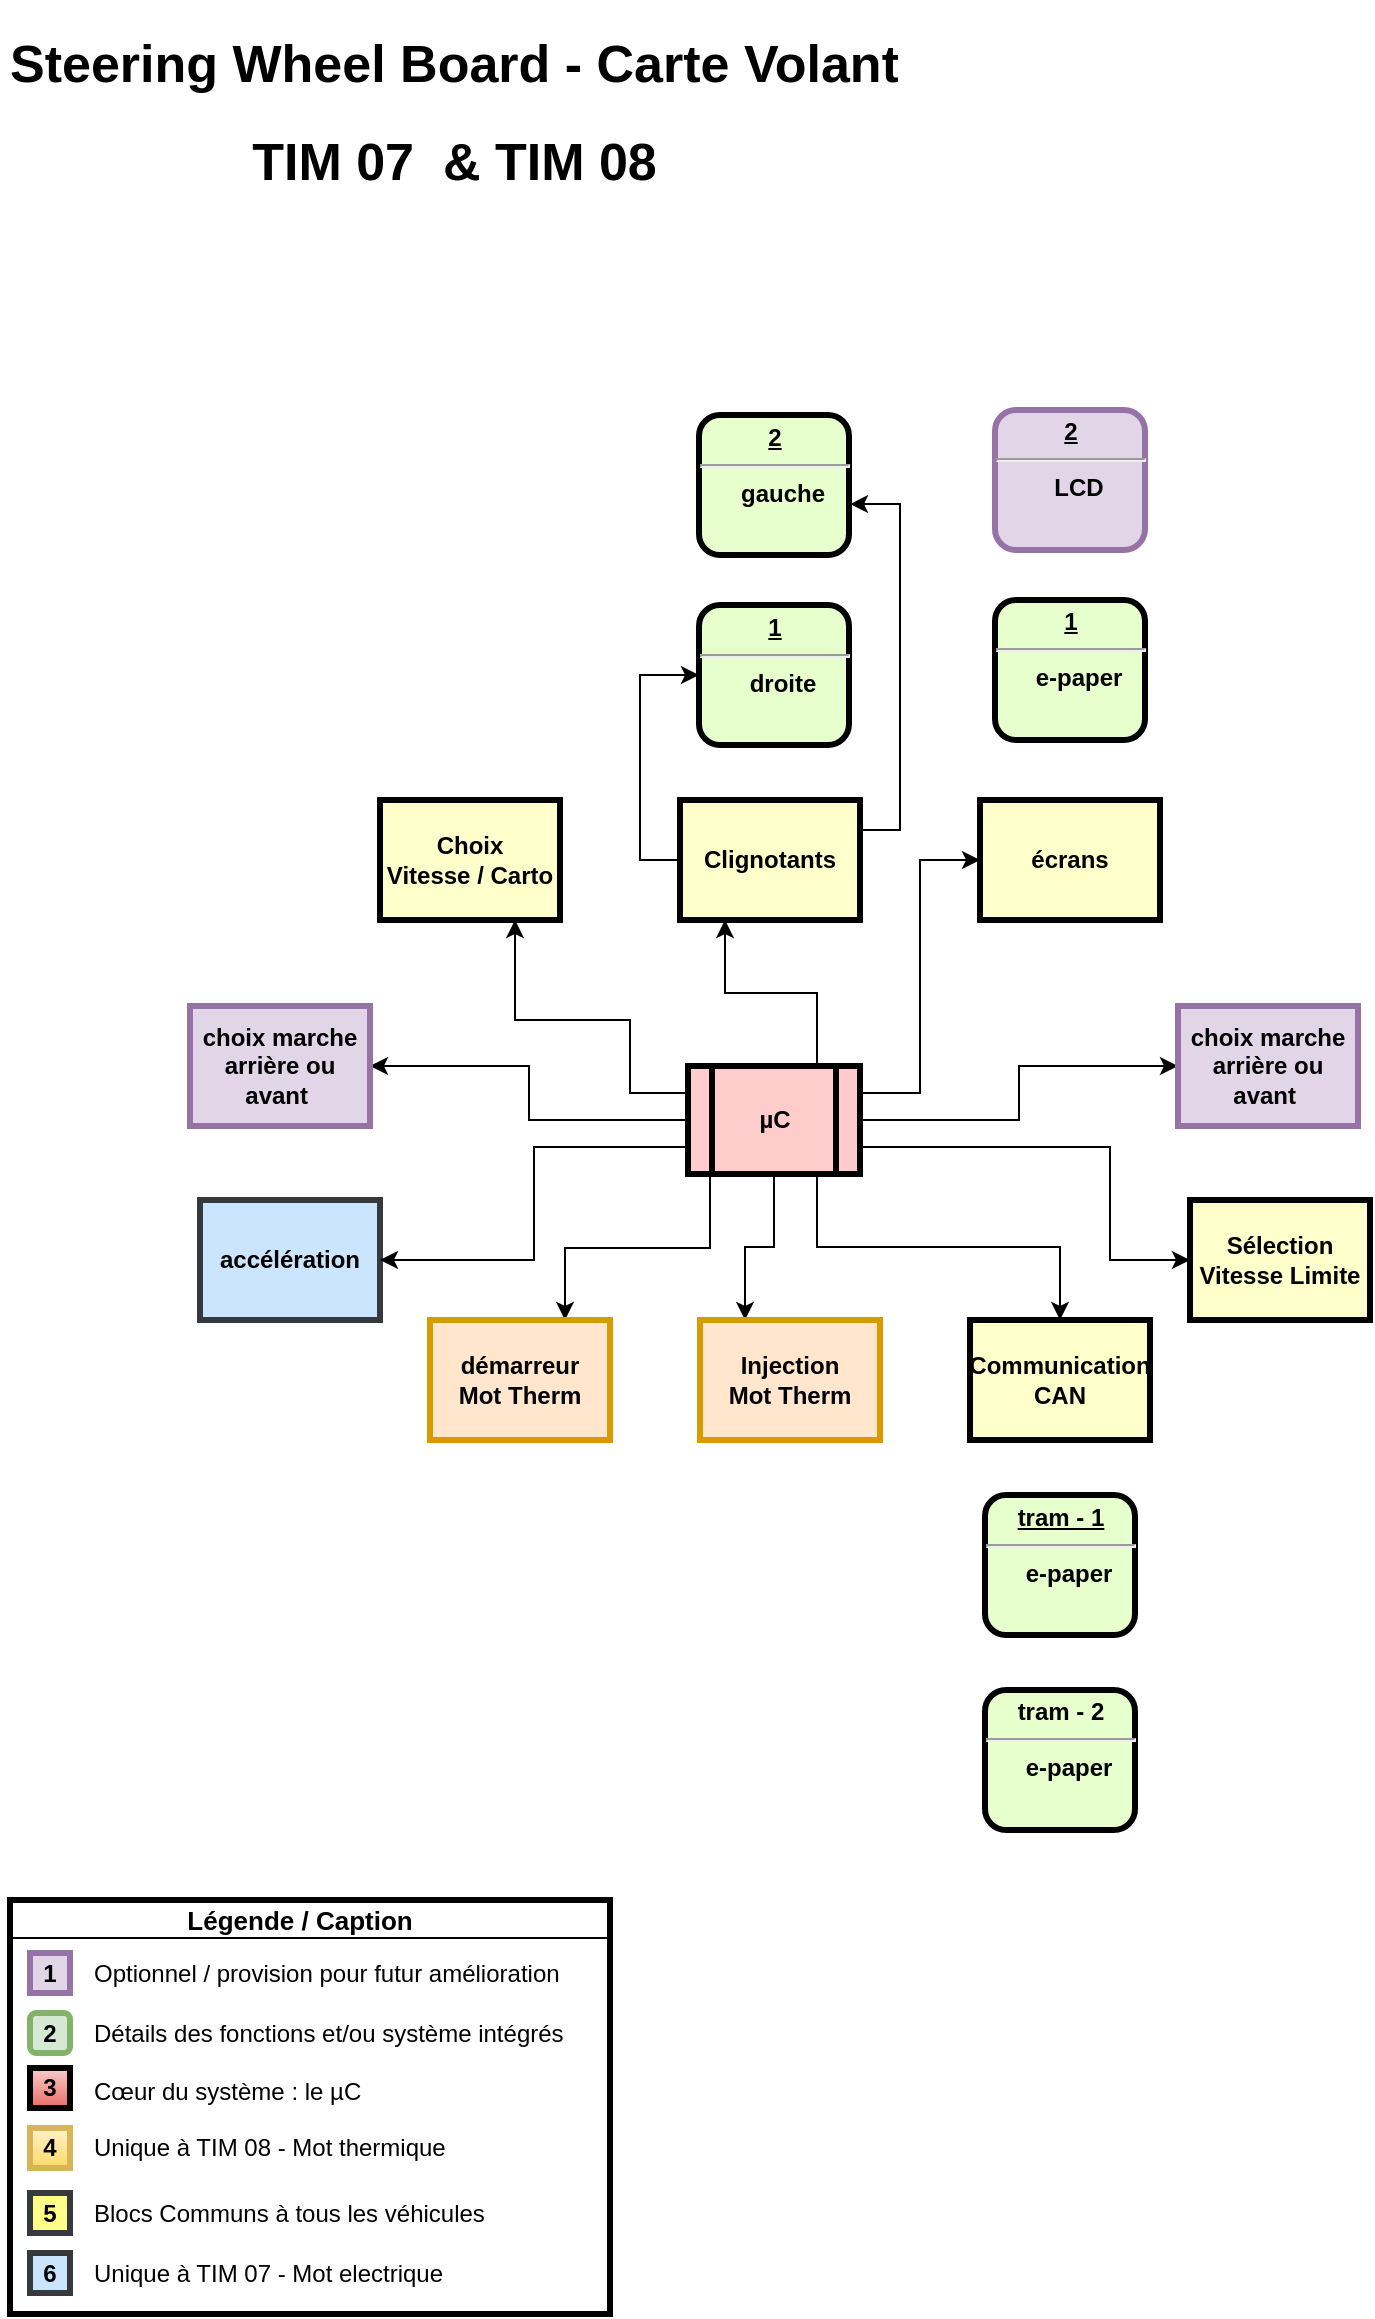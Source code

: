 <mxfile version="11.3.0" type="github" pages="1"><diagram name="Page-1" id="c7558073-3199-34d8-9f00-42111426c3f3"><mxGraphModel dx="1022" dy="583" grid="1" gridSize="10" guides="1" tooltips="1" connect="1" arrows="1" fold="1" page="1" pageScale="1" pageWidth="826" pageHeight="1169" background="#ffffff" math="0" shadow="0"><root><mxCell id="0"/><mxCell id="1" parent="0"/><mxCell id="3" value="accélération" style="whiteSpace=wrap;align=center;verticalAlign=middle;fontStyle=1;strokeWidth=3;fillColor=#cce5ff;strokeColor=#36393d;" parent="1" vertex="1"><mxGeometry x="105" y="600" width="90" height="60" as="geometry"/></mxCell><mxCell id="4" value="écrans" style="whiteSpace=wrap;align=center;verticalAlign=middle;fontStyle=1;strokeWidth=3;fillColor=#FFFFCC" parent="1" vertex="1"><mxGeometry x="495" y="400" width="90" height="60" as="geometry"/></mxCell><mxCell id="Oj_ek9yDkB3lHMIQrKXy-124" style="edgeStyle=orthogonalEdgeStyle;rounded=0;orthogonalLoop=1;jettySize=auto;html=1;exitX=1;exitY=0.75;exitDx=0;exitDy=0;entryX=0;entryY=0.5;entryDx=0;entryDy=0;" parent="1" source="5" target="Oj_ek9yDkB3lHMIQrKXy-112" edge="1"><mxGeometry relative="1" as="geometry"><Array as="points"><mxPoint x="560" y="574"/><mxPoint x="560" y="630"/></Array></mxGeometry></mxCell><mxCell id="Oj_ek9yDkB3lHMIQrKXy-125" style="edgeStyle=orthogonalEdgeStyle;rounded=0;orthogonalLoop=1;jettySize=auto;html=1;exitX=0.75;exitY=0;exitDx=0;exitDy=0;entryX=0.25;entryY=1;entryDx=0;entryDy=0;" parent="1" source="5" target="Oj_ek9yDkB3lHMIQrKXy-114" edge="1"><mxGeometry relative="1" as="geometry"/></mxCell><mxCell id="Oj_ek9yDkB3lHMIQrKXy-126" style="edgeStyle=orthogonalEdgeStyle;rounded=0;orthogonalLoop=1;jettySize=auto;html=1;exitX=0;exitY=0.25;exitDx=0;exitDy=0;entryX=0.75;entryY=1;entryDx=0;entryDy=0;" parent="1" source="5" target="Oj_ek9yDkB3lHMIQrKXy-111" edge="1"><mxGeometry relative="1" as="geometry"><Array as="points"><mxPoint x="320" y="547"/><mxPoint x="320" y="510"/><mxPoint x="263" y="510"/></Array></mxGeometry></mxCell><mxCell id="Oj_ek9yDkB3lHMIQrKXy-128" style="edgeStyle=orthogonalEdgeStyle;rounded=0;orthogonalLoop=1;jettySize=auto;html=1;exitX=0;exitY=0.75;exitDx=0;exitDy=0;entryX=1;entryY=0.5;entryDx=0;entryDy=0;" parent="1" source="5" target="3" edge="1"><mxGeometry relative="1" as="geometry"><Array as="points"><mxPoint x="272" y="574"/><mxPoint x="272" y="630"/></Array></mxGeometry></mxCell><mxCell id="Oj_ek9yDkB3lHMIQrKXy-129" style="edgeStyle=orthogonalEdgeStyle;rounded=0;orthogonalLoop=1;jettySize=auto;html=1;exitX=0.25;exitY=1;exitDx=0;exitDy=0;entryX=0.75;entryY=0;entryDx=0;entryDy=0;" parent="1" source="5" target="Oj_ek9yDkB3lHMIQrKXy-119" edge="1"><mxGeometry relative="1" as="geometry"><Array as="points"><mxPoint x="360" y="587"/><mxPoint x="360" y="624"/><mxPoint x="288" y="624"/></Array></mxGeometry></mxCell><mxCell id="Oj_ek9yDkB3lHMIQrKXy-131" style="edgeStyle=orthogonalEdgeStyle;rounded=0;orthogonalLoop=1;jettySize=auto;html=1;exitX=0.5;exitY=1;exitDx=0;exitDy=0;entryX=0.25;entryY=0;entryDx=0;entryDy=0;" parent="1" source="5" target="Oj_ek9yDkB3lHMIQrKXy-118" edge="1"><mxGeometry relative="1" as="geometry"/></mxCell><mxCell id="Oj_ek9yDkB3lHMIQrKXy-132" style="edgeStyle=orthogonalEdgeStyle;rounded=0;orthogonalLoop=1;jettySize=auto;html=1;exitX=0.75;exitY=1;exitDx=0;exitDy=0;" parent="1" source="5" target="Oj_ek9yDkB3lHMIQrKXy-108" edge="1"><mxGeometry relative="1" as="geometry"/></mxCell><mxCell id="B0yOOrElDn0mKSc-FVPb-13" style="edgeStyle=orthogonalEdgeStyle;rounded=0;orthogonalLoop=1;jettySize=auto;html=1;exitX=1;exitY=0.25;exitDx=0;exitDy=0;entryX=0;entryY=0.5;entryDx=0;entryDy=0;" edge="1" parent="1" source="5" target="4"><mxGeometry relative="1" as="geometry"><mxPoint x="450" y="430" as="targetPoint"/></mxGeometry></mxCell><mxCell id="B0yOOrElDn0mKSc-FVPb-14" style="edgeStyle=orthogonalEdgeStyle;rounded=0;orthogonalLoop=1;jettySize=auto;html=1;exitX=0;exitY=0.5;exitDx=0;exitDy=0;entryX=1;entryY=0.5;entryDx=0;entryDy=0;" edge="1" parent="1" source="5" target="Oj_ek9yDkB3lHMIQrKXy-113"><mxGeometry relative="1" as="geometry"/></mxCell><mxCell id="B0yOOrElDn0mKSc-FVPb-15" style="edgeStyle=orthogonalEdgeStyle;rounded=0;orthogonalLoop=1;jettySize=auto;html=1;exitX=1;exitY=0.5;exitDx=0;exitDy=0;entryX=0;entryY=0.5;entryDx=0;entryDy=0;" edge="1" parent="1" source="5" target="B0yOOrElDn0mKSc-FVPb-12"><mxGeometry relative="1" as="geometry"/></mxCell><mxCell id="5" value="µC" style="shape=process;whiteSpace=wrap;align=center;verticalAlign=middle;size=0.137;fontStyle=1;strokeWidth=3;fillColor=#FFCCCC" parent="1" vertex="1"><mxGeometry x="349" y="533" width="86" height="54" as="geometry"/></mxCell><mxCell id="Oj_ek9yDkB3lHMIQrKXy-99" value="&lt;h1&gt;&lt;br&gt;&lt;/h1&gt;" style="text;html=1;resizable=0;points=[];autosize=1;align=center;verticalAlign=top;spacingTop=-4;" parent="1" vertex="1"><mxGeometry x="400" y="130" width="20" height="50" as="geometry"/></mxCell><mxCell id="Oj_ek9yDkB3lHMIQrKXy-105" value="&lt;h1 style=&quot;text-align: center ; white-space: nowrap ; font-size: 26px&quot;&gt;&lt;span style=&quot;font-family: &amp;#34;arial&amp;#34; ; text-indent: -12px ; white-space: normal ; background-color: rgb(255 , 255 , 255)&quot;&gt;&lt;span style=&quot;cursor: url(&amp;#34;https://cdn.reverso.net/lexi/v1871/static/img/CM.cur&amp;#34;) , auto&quot;&gt;&lt;span id=&quot;ID0EJE&quot; style=&quot;cursor: url(&amp;#34;https://cdn.reverso.net/lexi/v1871/static/img/CM.cur&amp;#34;) , auto&quot;&gt;&lt;font style=&quot;font-size: 26px&quot;&gt;Steering Wheel Board - Carte Volant&lt;br&gt;&lt;/font&gt;&lt;/span&gt;&lt;/span&gt;&lt;/span&gt;&lt;/h1&gt;&lt;h1 style=&quot;text-align: center ; white-space: nowrap ; font-size: 26px&quot;&gt;&lt;span style=&quot;font-family: &amp;#34;arial&amp;#34; ; text-indent: -12px ; white-space: normal ; background-color: rgb(255 , 255 , 255)&quot;&gt;&lt;span style=&quot;cursor: url(&amp;#34;https://cdn.reverso.net/lexi/v1871/static/img/CM.cur&amp;#34;) , auto&quot;&gt;&lt;span id=&quot;ID0EJE&quot; style=&quot;cursor: url(&amp;#34;https://cdn.reverso.net/lexi/v1871/static/img/CM.cur&amp;#34;) , auto&quot;&gt;&lt;font style=&quot;font-size: 26px&quot;&gt;TIM 07&amp;nbsp; &amp;amp; TIM 08&lt;/font&gt;&lt;/span&gt;&lt;/span&gt;&lt;/span&gt;&lt;/h1&gt;" style="text;html=1;strokeColor=none;fillColor=none;spacing=5;spacingTop=-20;whiteSpace=wrap;overflow=hidden;rounded=0;" parent="1" vertex="1"><mxGeometry x="5" y="10" width="470" height="100" as="geometry"/></mxCell><mxCell id="Oj_ek9yDkB3lHMIQrKXy-108" value="Communication&#10;CAN" style="whiteSpace=wrap;align=center;verticalAlign=middle;fontStyle=1;strokeWidth=3;fillColor=#FFFFCC" parent="1" vertex="1"><mxGeometry x="490" y="660" width="90" height="60" as="geometry"/></mxCell><mxCell id="Oj_ek9yDkB3lHMIQrKXy-109" value="&lt;p style=&quot;margin: 4px 0px 0px ; text-decoration: underline&quot;&gt;&lt;strong&gt;tram - 1&lt;/strong&gt;&lt;/p&gt;&lt;hr&gt;&lt;p style=&quot;margin: 0px ; margin-left: 8px&quot;&gt;e-paper&lt;/p&gt;" style="verticalAlign=middle;align=center;overflow=fill;fontSize=12;fontFamily=Helvetica;html=1;rounded=1;fontStyle=1;strokeWidth=3;fillColor=#E6FFCC" parent="1" vertex="1"><mxGeometry x="497.5" y="747.5" width="75" height="70" as="geometry"/></mxCell><mxCell id="Oj_ek9yDkB3lHMIQrKXy-111" value="Choix&#10;Vitesse / Carto" style="whiteSpace=wrap;align=center;verticalAlign=middle;fontStyle=1;strokeWidth=3;fillColor=#FFFFCC" parent="1" vertex="1"><mxGeometry x="195" y="400" width="90" height="60" as="geometry"/></mxCell><mxCell id="Oj_ek9yDkB3lHMIQrKXy-112" value="Sélection&#10;Vitesse Limite" style="whiteSpace=wrap;align=center;verticalAlign=middle;fontStyle=1;strokeWidth=3;fillColor=#FFFFCC" parent="1" vertex="1"><mxGeometry x="600" y="600" width="90" height="60" as="geometry"/></mxCell><mxCell id="Oj_ek9yDkB3lHMIQrKXy-113" value="choix marche&#10;arrière ou avant " style="whiteSpace=wrap;align=center;verticalAlign=middle;fontStyle=1;strokeWidth=3;fillColor=#e1d5e7;strokeColor=#9673a6;" parent="1" vertex="1"><mxGeometry x="100" y="503" width="90" height="60" as="geometry"/></mxCell><mxCell id="Oj_ek9yDkB3lHMIQrKXy-134" style="edgeStyle=orthogonalEdgeStyle;rounded=0;orthogonalLoop=1;jettySize=auto;html=1;exitX=1;exitY=0.25;exitDx=0;exitDy=0;entryX=1.007;entryY=0.636;entryDx=0;entryDy=0;entryPerimeter=0;" parent="1" source="Oj_ek9yDkB3lHMIQrKXy-114" target="Oj_ek9yDkB3lHMIQrKXy-120" edge="1"><mxGeometry relative="1" as="geometry"/></mxCell><mxCell id="Oj_ek9yDkB3lHMIQrKXy-135" style="edgeStyle=orthogonalEdgeStyle;rounded=0;orthogonalLoop=1;jettySize=auto;html=1;exitX=0;exitY=0.5;exitDx=0;exitDy=0;entryX=0;entryY=0.5;entryDx=0;entryDy=0;" parent="1" source="Oj_ek9yDkB3lHMIQrKXy-114" target="Oj_ek9yDkB3lHMIQrKXy-121" edge="1"><mxGeometry relative="1" as="geometry"/></mxCell><mxCell id="Oj_ek9yDkB3lHMIQrKXy-114" value="Clignotants" style="whiteSpace=wrap;align=center;verticalAlign=middle;fontStyle=1;strokeWidth=3;fillColor=#FFFFCC" parent="1" vertex="1"><mxGeometry x="345" y="400" width="90" height="60" as="geometry"/></mxCell><mxCell id="Oj_ek9yDkB3lHMIQrKXy-115" value="&lt;p style=&quot;margin: 4px 0px 0px&quot;&gt;&lt;strong&gt;tram - 2&lt;/strong&gt;&lt;/p&gt;&lt;hr&gt;&lt;p style=&quot;margin: 0px 0px 0px 8px&quot;&gt;e-paper&lt;/p&gt;" style="verticalAlign=middle;align=center;overflow=fill;fontSize=12;fontFamily=Helvetica;html=1;rounded=1;fontStyle=1;strokeWidth=3;fillColor=#E6FFCC" parent="1" vertex="1"><mxGeometry x="497.5" y="845" width="75" height="70" as="geometry"/></mxCell><mxCell id="Oj_ek9yDkB3lHMIQrKXy-116" value="&lt;p style=&quot;margin: 4px 0px 0px ; text-decoration: underline&quot;&gt;2&lt;/p&gt;&lt;hr&gt;&lt;p style=&quot;margin: 0px ; margin-left: 8px&quot;&gt;LCD&lt;br&gt;&lt;/p&gt;" style="verticalAlign=middle;align=center;overflow=fill;fontSize=12;fontFamily=Helvetica;html=1;rounded=1;fontStyle=1;strokeWidth=3;fillColor=#e1d5e7;strokeColor=#9673a6;" parent="1" vertex="1"><mxGeometry x="502.5" y="205" width="75" height="70" as="geometry"/></mxCell><mxCell id="Oj_ek9yDkB3lHMIQrKXy-117" value="&lt;p style=&quot;margin: 4px 0px 0px ; text-decoration: underline&quot;&gt;1&lt;/p&gt;&lt;hr&gt;&lt;p style=&quot;margin: 0px ; margin-left: 8px&quot;&gt;e-paper&lt;/p&gt;" style="verticalAlign=middle;align=center;overflow=fill;fontSize=12;fontFamily=Helvetica;html=1;rounded=1;fontStyle=1;strokeWidth=3;fillColor=#E6FFCC" parent="1" vertex="1"><mxGeometry x="502.5" y="300" width="75" height="70" as="geometry"/></mxCell><mxCell id="Oj_ek9yDkB3lHMIQrKXy-118" value="Injection&#10;Mot Therm" style="whiteSpace=wrap;align=center;verticalAlign=middle;fontStyle=1;strokeWidth=3;fillColor=#ffe6cc;strokeColor=#d79b00;" parent="1" vertex="1"><mxGeometry x="355" y="660" width="90" height="60" as="geometry"/></mxCell><mxCell id="Oj_ek9yDkB3lHMIQrKXy-119" value="démarreur&#10;Mot Therm" style="whiteSpace=wrap;align=center;verticalAlign=middle;fontStyle=1;strokeWidth=3;fillColor=#ffe6cc;strokeColor=#d79b00;" parent="1" vertex="1"><mxGeometry x="220" y="660" width="90" height="60" as="geometry"/></mxCell><mxCell id="Oj_ek9yDkB3lHMIQrKXy-120" value="&lt;p style=&quot;margin: 4px 0px 0px ; text-decoration: underline&quot;&gt;2&lt;/p&gt;&lt;hr&gt;&lt;p style=&quot;margin: 0px ; margin-left: 8px&quot;&gt;gauche&lt;br&gt;&lt;/p&gt;" style="verticalAlign=middle;align=center;overflow=fill;fontSize=12;fontFamily=Helvetica;html=1;rounded=1;fontStyle=1;strokeWidth=3;fillColor=#E6FFCC" parent="1" vertex="1"><mxGeometry x="354.5" y="207.5" width="75" height="70" as="geometry"/></mxCell><mxCell id="Oj_ek9yDkB3lHMIQrKXy-121" value="&lt;p style=&quot;margin: 4px 0px 0px ; text-decoration: underline&quot;&gt;1&lt;/p&gt;&lt;hr&gt;&lt;p style=&quot;margin: 0px ; margin-left: 8px&quot;&gt;droite&lt;/p&gt;" style="verticalAlign=middle;align=center;overflow=fill;fontSize=12;fontFamily=Helvetica;html=1;rounded=1;fontStyle=1;strokeWidth=3;fillColor=#E6FFCC" parent="1" vertex="1"><mxGeometry x="354.5" y="302.5" width="75" height="70" as="geometry"/></mxCell><mxCell id="B0yOOrElDn0mKSc-FVPb-12" value="choix marche&#10;arrière ou avant " style="whiteSpace=wrap;align=center;verticalAlign=middle;fontStyle=1;strokeWidth=3;fillColor=#e1d5e7;strokeColor=#9673a6;" vertex="1" parent="1"><mxGeometry x="594" y="503" width="90" height="60" as="geometry"/></mxCell><mxCell id="B0yOOrElDn0mKSc-FVPb-25" value="" style="group" vertex="1" connectable="0" parent="1"><mxGeometry x="10" y="950" width="300" height="207" as="geometry"/></mxCell><mxCell id="B0yOOrElDn0mKSc-FVPb-5" value="1" style="whiteSpace=wrap;align=center;verticalAlign=middle;fontStyle=1;strokeWidth=3;fillColor=#e1d5e7;strokeColor=#9673a6;" vertex="1" parent="B0yOOrElDn0mKSc-FVPb-25"><mxGeometry x="10" y="26.5" width="20" height="20" as="geometry"/></mxCell><mxCell id="B0yOOrElDn0mKSc-FVPb-6" value="2" style="whiteSpace=wrap;align=center;verticalAlign=middle;fontStyle=1;strokeWidth=3;fillColor=#d5e8d4;strokeColor=#82b366;rounded=1;" vertex="1" parent="B0yOOrElDn0mKSc-FVPb-25"><mxGeometry x="10" y="56.5" width="20" height="20" as="geometry"/></mxCell><mxCell id="B0yOOrElDn0mKSc-FVPb-7" value="3" style="whiteSpace=wrap;align=center;verticalAlign=middle;fontStyle=1;strokeWidth=3;fillColor=#f8cecc;strokeColor=#000000;gradientColor=#ea6b66;" vertex="1" parent="B0yOOrElDn0mKSc-FVPb-25"><mxGeometry x="10" y="84" width="20" height="20" as="geometry"/></mxCell><mxCell id="B0yOOrElDn0mKSc-FVPb-8" value="4" style="whiteSpace=wrap;align=center;verticalAlign=middle;fontStyle=1;strokeWidth=3;fillColor=#fff2cc;strokeColor=#d6b656;gradientColor=#ffd966;" vertex="1" parent="B0yOOrElDn0mKSc-FVPb-25"><mxGeometry x="10" y="114" width="20" height="20" as="geometry"/></mxCell><mxCell id="B0yOOrElDn0mKSc-FVPb-9" value="5" style="whiteSpace=wrap;align=center;verticalAlign=middle;fontStyle=1;strokeWidth=3;fillColor=#ffff88;strokeColor=#36393d;" vertex="1" parent="B0yOOrElDn0mKSc-FVPb-25"><mxGeometry x="10" y="146.5" width="20" height="20" as="geometry"/></mxCell><mxCell id="B0yOOrElDn0mKSc-FVPb-10" value="6" style="whiteSpace=wrap;align=center;verticalAlign=middle;fontStyle=1;strokeWidth=3;fillColor=#cce5ff;strokeColor=#36393d;" vertex="1" parent="B0yOOrElDn0mKSc-FVPb-25"><mxGeometry x="10" y="176.5" width="20" height="20" as="geometry"/></mxCell><mxCell id="B0yOOrElDn0mKSc-FVPb-11" value="Optionnel / provision pour futur amélioration" style="text;html=1;strokeColor=none;fillColor=none;align=left;verticalAlign=middle;whiteSpace=wrap;rounded=0;" vertex="1" parent="B0yOOrElDn0mKSc-FVPb-25"><mxGeometry x="40" y="27" width="240" height="20" as="geometry"/></mxCell><mxCell id="B0yOOrElDn0mKSc-FVPb-16" value="Détails des fonctions et/ou système intégrés" style="text;html=1;strokeColor=none;fillColor=none;align=left;verticalAlign=middle;whiteSpace=wrap;rounded=0;" vertex="1" parent="B0yOOrElDn0mKSc-FVPb-25"><mxGeometry x="40" y="56.5" width="240" height="20" as="geometry"/></mxCell><mxCell id="B0yOOrElDn0mKSc-FVPb-17" value="Cœur du système : le µC" style="text;html=1;strokeColor=none;fillColor=none;align=left;verticalAlign=middle;whiteSpace=wrap;rounded=0;" vertex="1" parent="B0yOOrElDn0mKSc-FVPb-25"><mxGeometry x="40" y="86" width="240" height="20" as="geometry"/></mxCell><mxCell id="B0yOOrElDn0mKSc-FVPb-18" value="Unique à TIM 08 - Mot thermique" style="text;html=1;strokeColor=none;fillColor=none;align=left;verticalAlign=middle;whiteSpace=wrap;rounded=0;" vertex="1" parent="B0yOOrElDn0mKSc-FVPb-25"><mxGeometry x="40" y="114" width="240" height="20" as="geometry"/></mxCell><mxCell id="B0yOOrElDn0mKSc-FVPb-19" value="Blocs Communs à tous les véhicules" style="text;html=1;strokeColor=none;fillColor=none;align=left;verticalAlign=middle;whiteSpace=wrap;rounded=0;" vertex="1" parent="B0yOOrElDn0mKSc-FVPb-25"><mxGeometry x="40" y="146.5" width="240" height="20" as="geometry"/></mxCell><mxCell id="B0yOOrElDn0mKSc-FVPb-20" value="Unique à TIM 07 - Mot electrique" style="text;html=1;strokeColor=none;fillColor=none;align=left;verticalAlign=middle;whiteSpace=wrap;rounded=0;" vertex="1" parent="B0yOOrElDn0mKSc-FVPb-25"><mxGeometry x="40" y="176.5" width="240" height="20" as="geometry"/></mxCell><mxCell id="B0yOOrElDn0mKSc-FVPb-22" value="" style="rounded=0;whiteSpace=wrap;html=1;strokeColor=#000000;fillColor=none;" vertex="1" parent="B0yOOrElDn0mKSc-FVPb-25"><mxGeometry y="19" width="300" height="188" as="geometry"/></mxCell><mxCell id="B0yOOrElDn0mKSc-FVPb-23" value="" style="rounded=0;whiteSpace=wrap;html=1;strokeColor=#000000;fillColor=none;strokeWidth=3;" vertex="1" parent="B0yOOrElDn0mKSc-FVPb-25"><mxGeometry width="300" height="207" as="geometry"/></mxCell><mxCell id="B0yOOrElDn0mKSc-FVPb-24" value="&lt;b&gt;&lt;font style=&quot;font-size: 13px&quot;&gt;Légende / Caption&lt;/font&gt;&lt;/b&gt;" style="text;html=1;strokeColor=none;fillColor=none;align=center;verticalAlign=middle;whiteSpace=wrap;rounded=0;" vertex="1" parent="B0yOOrElDn0mKSc-FVPb-25"><mxGeometry x="80" width="130" height="20" as="geometry"/></mxCell></root></mxGraphModel></diagram></mxfile>